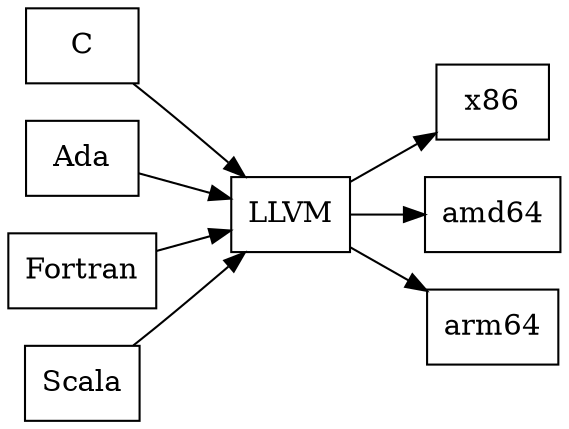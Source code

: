 digraph G {
    rankdir=LR;
    node[shape=rect]

    C -> LLVM
    Ada -> LLVM
    Fortran -> LLVM
    Scala -> LLVM
    LLVM -> x86
    LLVM -> amd64
    LLVM -> arm64
}
